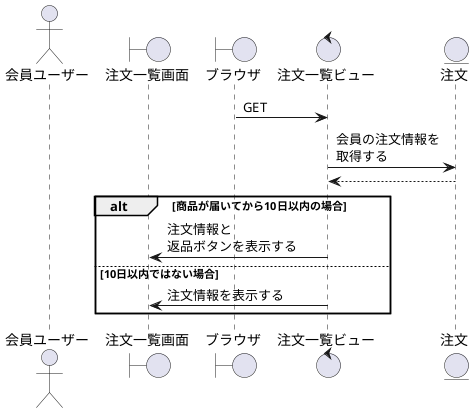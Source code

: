 @startuml rireki
actor "会員ユーザー" as act
boundary "注文一覧画面" as tib
boundary "ブラウザ" as brz
control "注文一覧ビュー" as tiv
' entity "商品" as product
entity "注文" as order

brz -> tiv: GET
' tiv -> product: 商品情報を取得する
' tiv <-- product
tiv -> order: 会員の注文情報を\n取得する
tiv <-- order

alt 商品が届いてから10日以内の場合
    tib <- tiv: 注文情報と\n返品ボタンを表示する


else 10日以内ではない場合
    tib <- tiv: 注文情報を表示する

end

@enduml